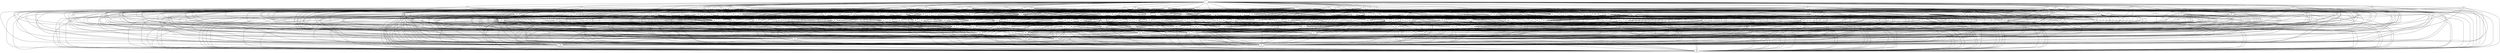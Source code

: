 graph {
  1 -- 2;
  1 -- 4;
  1 -- 7;
  1 -- 9;
  1 -- 13;
  1 -- 15;
  1 -- 18;
  1 -- 20;
  1 -- 25;
  1 -- 27;
  1 -- 30;
  1 -- 32;
  1 -- 36;
  1 -- 38;
  1 -- 41;
  1 -- 43;
  1 -- 49;
  1 -- 51;
  1 -- 54;
  1 -- 56;
  1 -- 60;
  1 -- 62;
  1 -- 65;
  1 -- 67;
  1 -- 72;
  1 -- 74;
  1 -- 77;
  1 -- 79;
  1 -- 83;
  1 -- 85;
  1 -- 88;
  1 -- 90;
  1 -- 97;
  1 -- 99;
  1 -- 102;
  1 -- 104;
  1 -- 108;
  1 -- 110;
  1 -- 113;
  1 -- 115;
  1 -- 120;
  1 -- 122;
  1 -- 125;
  1 -- 127;
  1 -- 131;
  1 -- 133;
  1 -- 136;
  1 -- 138;
  1 -- 144;
  1 -- 146;
  1 -- 149;
  1 -- 151;
  1 -- 155;
  1 -- 157;
  1 -- 160;
  1 -- 162;
  1 -- 167;
  1 -- 169;
  1 -- 172;
  1 -- 174;
  1 -- 178;
  1 -- 180;
  1 -- 183;
  1 -- 185;
  2 -- 3;
  2 -- 6;
  2 -- 8;
  2 -- 12;
  2 -- 14;
  2 -- 17;
  2 -- 19;
  2 -- 24;
  2 -- 26;
  2 -- 29;
  2 -- 31;
  2 -- 35;
  2 -- 37;
  2 -- 40;
  2 -- 42;
  2 -- 48;
  2 -- 50;
  2 -- 53;
  2 -- 55;
  2 -- 59;
  2 -- 61;
  2 -- 64;
  2 -- 66;
  2 -- 71;
  2 -- 73;
  2 -- 76;
  2 -- 78;
  2 -- 82;
  2 -- 84;
  2 -- 87;
  2 -- 89;
  2 -- 96;
  2 -- 98;
  2 -- 101;
  2 -- 103;
  2 -- 107;
  2 -- 109;
  2 -- 112;
  2 -- 114;
  2 -- 119;
  2 -- 121;
  2 -- 124;
  2 -- 126;
  2 -- 130;
  2 -- 132;
  2 -- 135;
  2 -- 137;
  2 -- 143;
  2 -- 145;
  2 -- 148;
  2 -- 150;
  2 -- 154;
  2 -- 156;
  2 -- 159;
  2 -- 161;
  2 -- 166;
  2 -- 168;
  2 -- 171;
  2 -- 173;
  2 -- 177;
  2 -- 179;
  2 -- 182;
  2 -- 184;
  4 -- 5;
  4 -- 6;
  4 -- 10;
  4 -- 12;
  4 -- 16;
  4 -- 17;
  4 -- 21;
  4 -- 24;
  4 -- 28;
  4 -- 29;
  4 -- 33;
  4 -- 35;
  4 -- 39;
  4 -- 40;
  4 -- 44;
  4 -- 48;
  4 -- 52;
  4 -- 53;
  4 -- 57;
  4 -- 59;
  4 -- 63;
  4 -- 64;
  4 -- 68;
  4 -- 71;
  4 -- 75;
  4 -- 76;
  4 -- 80;
  4 -- 82;
  4 -- 86;
  4 -- 87;
  4 -- 91;
  4 -- 96;
  4 -- 100;
  4 -- 101;
  4 -- 105;
  4 -- 107;
  4 -- 111;
  4 -- 112;
  4 -- 116;
  4 -- 119;
  4 -- 123;
  4 -- 124;
  4 -- 128;
  4 -- 130;
  4 -- 134;
  4 -- 135;
  4 -- 139;
  4 -- 143;
  4 -- 147;
  4 -- 148;
  4 -- 152;
  4 -- 154;
  4 -- 158;
  4 -- 159;
  4 -- 163;
  4 -- 166;
  4 -- 170;
  4 -- 171;
  4 -- 175;
  4 -- 177;
  4 -- 181;
  4 -- 182;
  4 -- 186;
  7 -- 3;
  7 -- 11;
  7 -- 12;
  7 -- 14;
  7 -- 22;
  7 -- 24;
  7 -- 26;
  7 -- 34;
  7 -- 35;
  7 -- 37;
  7 -- 45;
  7 -- 48;
  7 -- 50;
  7 -- 58;
  7 -- 59;
  7 -- 61;
  7 -- 69;
  7 -- 71;
  7 -- 73;
  7 -- 81;
  7 -- 82;
  7 -- 84;
  7 -- 92;
  7 -- 96;
  7 -- 98;
  7 -- 106;
  7 -- 107;
  7 -- 109;
  7 -- 117;
  7 -- 119;
  7 -- 121;
  7 -- 129;
  7 -- 130;
  7 -- 132;
  7 -- 140;
  7 -- 143;
  7 -- 145;
  7 -- 153;
  7 -- 154;
  7 -- 156;
  7 -- 164;
  7 -- 166;
  7 -- 168;
  7 -- 176;
  7 -- 177;
  7 -- 179;
  7 -- 187;
  9 -- 5;
  9 -- 11;
  9 -- 12;
  9 -- 16;
  9 -- 22;
  9 -- 24;
  9 -- 28;
  9 -- 34;
  9 -- 35;
  9 -- 39;
  9 -- 45;
  9 -- 48;
  9 -- 52;
  9 -- 58;
  9 -- 59;
  9 -- 63;
  9 -- 69;
  9 -- 71;
  9 -- 75;
  9 -- 81;
  9 -- 82;
  9 -- 86;
  9 -- 92;
  9 -- 96;
  9 -- 100;
  9 -- 106;
  9 -- 107;
  9 -- 111;
  9 -- 117;
  9 -- 119;
  9 -- 123;
  9 -- 129;
  9 -- 130;
  9 -- 134;
  9 -- 140;
  9 -- 143;
  9 -- 147;
  9 -- 153;
  9 -- 154;
  9 -- 158;
  9 -- 164;
  9 -- 166;
  9 -- 170;
  9 -- 176;
  9 -- 177;
  9 -- 181;
  9 -- 187;
  13 -- 3;
  13 -- 6;
  13 -- 8;
  13 -- 23;
  13 -- 24;
  13 -- 26;
  13 -- 29;
  13 -- 31;
  13 -- 46;
  13 -- 48;
  13 -- 50;
  13 -- 53;
  13 -- 55;
  13 -- 70;
  13 -- 71;
  13 -- 73;
  13 -- 76;
  13 -- 78;
  13 -- 93;
  13 -- 96;
  13 -- 98;
  13 -- 101;
  13 -- 103;
  13 -- 118;
  13 -- 119;
  13 -- 121;
  13 -- 124;
  13 -- 126;
  13 -- 141;
  13 -- 143;
  13 -- 145;
  13 -- 148;
  13 -- 150;
  13 -- 165;
  13 -- 166;
  13 -- 168;
  13 -- 171;
  13 -- 173;
  13 -- 188;
  15 -- 5;
  15 -- 6;
  15 -- 10;
  15 -- 23;
  15 -- 24;
  15 -- 28;
  15 -- 29;
  15 -- 33;
  15 -- 46;
  15 -- 48;
  15 -- 52;
  15 -- 53;
  15 -- 57;
  15 -- 70;
  15 -- 71;
  15 -- 75;
  15 -- 76;
  15 -- 80;
  15 -- 93;
  15 -- 96;
  15 -- 100;
  15 -- 101;
  15 -- 105;
  15 -- 118;
  15 -- 119;
  15 -- 123;
  15 -- 124;
  15 -- 128;
  15 -- 141;
  15 -- 143;
  15 -- 147;
  15 -- 148;
  15 -- 152;
  15 -- 165;
  15 -- 166;
  15 -- 170;
  15 -- 171;
  15 -- 175;
  15 -- 188;
  18 -- 3;
  18 -- 11;
  18 -- 23;
  18 -- 24;
  18 -- 26;
  18 -- 34;
  18 -- 46;
  18 -- 48;
  18 -- 50;
  18 -- 58;
  18 -- 70;
  18 -- 71;
  18 -- 73;
  18 -- 81;
  18 -- 93;
  18 -- 96;
  18 -- 98;
  18 -- 106;
  18 -- 118;
  18 -- 119;
  18 -- 121;
  18 -- 129;
  18 -- 141;
  18 -- 143;
  18 -- 145;
  18 -- 153;
  18 -- 165;
  18 -- 166;
  18 -- 168;
  18 -- 176;
  18 -- 188;
  20 -- 5;
  20 -- 11;
  20 -- 23;
  20 -- 24;
  20 -- 28;
  20 -- 34;
  20 -- 46;
  20 -- 48;
  20 -- 52;
  20 -- 58;
  20 -- 70;
  20 -- 71;
  20 -- 75;
  20 -- 81;
  20 -- 93;
  20 -- 96;
  20 -- 100;
  20 -- 106;
  20 -- 118;
  20 -- 119;
  20 -- 123;
  20 -- 129;
  20 -- 141;
  20 -- 143;
  20 -- 147;
  20 -- 153;
  20 -- 165;
  20 -- 166;
  20 -- 170;
  20 -- 176;
  20 -- 188;
  25 -- 3;
  25 -- 6;
  25 -- 8;
  25 -- 12;
  25 -- 14;
  25 -- 17;
  25 -- 19;
  25 -- 47;
  25 -- 48;
  25 -- 50;
  25 -- 53;
  25 -- 55;
  25 -- 59;
  25 -- 61;
  25 -- 64;
  25 -- 66;
  25 -- 94;
  25 -- 96;
  25 -- 98;
  25 -- 101;
  25 -- 103;
  25 -- 107;
  25 -- 109;
  25 -- 112;
  25 -- 114;
  25 -- 142;
  25 -- 143;
  25 -- 145;
  25 -- 148;
  25 -- 150;
  25 -- 154;
  25 -- 156;
  25 -- 159;
  25 -- 161;
  25 -- 189;
  27 -- 5;
  27 -- 6;
  27 -- 10;
  27 -- 12;
  27 -- 16;
  27 -- 17;
  27 -- 21;
  27 -- 47;
  27 -- 48;
  27 -- 52;
  27 -- 53;
  27 -- 57;
  27 -- 59;
  27 -- 63;
  27 -- 64;
  27 -- 68;
  27 -- 94;
  27 -- 96;
  27 -- 100;
  27 -- 101;
  27 -- 105;
  27 -- 107;
  27 -- 111;
  27 -- 112;
  27 -- 116;
  27 -- 142;
  27 -- 143;
  27 -- 147;
  27 -- 148;
  27 -- 152;
  27 -- 154;
  27 -- 158;
  27 -- 159;
  27 -- 163;
  27 -- 189;
  30 -- 3;
  30 -- 11;
  30 -- 12;
  30 -- 14;
  30 -- 22;
  30 -- 47;
  30 -- 48;
  30 -- 50;
  30 -- 58;
  30 -- 59;
  30 -- 61;
  30 -- 69;
  30 -- 94;
  30 -- 96;
  30 -- 98;
  30 -- 106;
  30 -- 107;
  30 -- 109;
  30 -- 117;
  30 -- 142;
  30 -- 143;
  30 -- 145;
  30 -- 153;
  30 -- 154;
  30 -- 156;
  30 -- 164;
  30 -- 189;
  32 -- 5;
  32 -- 11;
  32 -- 12;
  32 -- 16;
  32 -- 22;
  32 -- 47;
  32 -- 48;
  32 -- 52;
  32 -- 58;
  32 -- 59;
  32 -- 63;
  32 -- 69;
  32 -- 94;
  32 -- 96;
  32 -- 100;
  32 -- 106;
  32 -- 107;
  32 -- 111;
  32 -- 117;
  32 -- 142;
  32 -- 143;
  32 -- 147;
  32 -- 153;
  32 -- 154;
  32 -- 158;
  32 -- 164;
  32 -- 189;
  36 -- 3;
  36 -- 6;
  36 -- 8;
  36 -- 23;
  36 -- 47;
  36 -- 48;
  36 -- 50;
  36 -- 53;
  36 -- 55;
  36 -- 70;
  36 -- 94;
  36 -- 96;
  36 -- 98;
  36 -- 101;
  36 -- 103;
  36 -- 118;
  36 -- 142;
  36 -- 143;
  36 -- 145;
  36 -- 148;
  36 -- 150;
  36 -- 165;
  36 -- 189;
  38 -- 5;
  38 -- 6;
  38 -- 10;
  38 -- 23;
  38 -- 47;
  38 -- 48;
  38 -- 52;
  38 -- 53;
  38 -- 57;
  38 -- 70;
  38 -- 94;
  38 -- 96;
  38 -- 100;
  38 -- 101;
  38 -- 105;
  38 -- 118;
  38 -- 142;
  38 -- 143;
  38 -- 147;
  38 -- 148;
  38 -- 152;
  38 -- 165;
  38 -- 189;
  41 -- 3;
  41 -- 11;
  41 -- 23;
  41 -- 47;
  41 -- 48;
  41 -- 50;
  41 -- 58;
  41 -- 70;
  41 -- 94;
  41 -- 96;
  41 -- 98;
  41 -- 106;
  41 -- 118;
  41 -- 142;
  41 -- 143;
  41 -- 145;
  41 -- 153;
  41 -- 165;
  41 -- 189;
  43 -- 5;
  43 -- 11;
  43 -- 23;
  43 -- 47;
  43 -- 48;
  43 -- 52;
  43 -- 58;
  43 -- 70;
  43 -- 94;
  43 -- 96;
  43 -- 100;
  43 -- 106;
  43 -- 118;
  43 -- 142;
  43 -- 143;
  43 -- 147;
  43 -- 153;
  43 -- 165;
  43 -- 189;
  49 -- 3;
  49 -- 6;
  49 -- 8;
  49 -- 12;
  49 -- 14;
  49 -- 17;
  49 -- 19;
  49 -- 24;
  49 -- 26;
  49 -- 29;
  49 -- 31;
  49 -- 35;
  49 -- 37;
  49 -- 40;
  49 -- 42;
  49 -- 95;
  49 -- 96;
  49 -- 98;
  49 -- 101;
  49 -- 103;
  49 -- 107;
  49 -- 109;
  49 -- 112;
  49 -- 114;
  49 -- 119;
  49 -- 121;
  49 -- 124;
  49 -- 126;
  49 -- 130;
  49 -- 132;
  49 -- 135;
  49 -- 137;
  49 -- 190;
  51 -- 5;
  51 -- 6;
  51 -- 10;
  51 -- 12;
  51 -- 16;
  51 -- 17;
  51 -- 21;
  51 -- 24;
  51 -- 28;
  51 -- 29;
  51 -- 33;
  51 -- 35;
  51 -- 39;
  51 -- 40;
  51 -- 44;
  51 -- 95;
  51 -- 96;
  51 -- 100;
  51 -- 101;
  51 -- 105;
  51 -- 107;
  51 -- 111;
  51 -- 112;
  51 -- 116;
  51 -- 119;
  51 -- 123;
  51 -- 124;
  51 -- 128;
  51 -- 130;
  51 -- 134;
  51 -- 135;
  51 -- 139;
  51 -- 190;
  54 -- 3;
  54 -- 11;
  54 -- 12;
  54 -- 14;
  54 -- 22;
  54 -- 24;
  54 -- 26;
  54 -- 34;
  54 -- 35;
  54 -- 37;
  54 -- 45;
  54 -- 95;
  54 -- 96;
  54 -- 98;
  54 -- 106;
  54 -- 107;
  54 -- 109;
  54 -- 117;
  54 -- 119;
  54 -- 121;
  54 -- 129;
  54 -- 130;
  54 -- 132;
  54 -- 140;
  54 -- 190;
  56 -- 5;
  56 -- 11;
  56 -- 12;
  56 -- 16;
  56 -- 22;
  56 -- 24;
  56 -- 28;
  56 -- 34;
  56 -- 35;
  56 -- 39;
  56 -- 45;
  56 -- 95;
  56 -- 96;
  56 -- 100;
  56 -- 106;
  56 -- 107;
  56 -- 111;
  56 -- 117;
  56 -- 119;
  56 -- 123;
  56 -- 129;
  56 -- 130;
  56 -- 134;
  56 -- 140;
  56 -- 190;
  60 -- 3;
  60 -- 6;
  60 -- 8;
  60 -- 23;
  60 -- 24;
  60 -- 26;
  60 -- 29;
  60 -- 31;
  60 -- 46;
  60 -- 95;
  60 -- 96;
  60 -- 98;
  60 -- 101;
  60 -- 103;
  60 -- 118;
  60 -- 119;
  60 -- 121;
  60 -- 124;
  60 -- 126;
  60 -- 141;
  60 -- 190;
  62 -- 5;
  62 -- 6;
  62 -- 10;
  62 -- 23;
  62 -- 24;
  62 -- 28;
  62 -- 29;
  62 -- 33;
  62 -- 46;
  62 -- 95;
  62 -- 96;
  62 -- 100;
  62 -- 101;
  62 -- 105;
  62 -- 118;
  62 -- 119;
  62 -- 123;
  62 -- 124;
  62 -- 128;
  62 -- 141;
  62 -- 190;
  65 -- 3;
  65 -- 11;
  65 -- 23;
  65 -- 24;
  65 -- 26;
  65 -- 34;
  65 -- 46;
  65 -- 95;
  65 -- 96;
  65 -- 98;
  65 -- 106;
  65 -- 118;
  65 -- 119;
  65 -- 121;
  65 -- 129;
  65 -- 141;
  65 -- 190;
  67 -- 5;
  67 -- 11;
  67 -- 23;
  67 -- 24;
  67 -- 28;
  67 -- 34;
  67 -- 46;
  67 -- 95;
  67 -- 96;
  67 -- 100;
  67 -- 106;
  67 -- 118;
  67 -- 119;
  67 -- 123;
  67 -- 129;
  67 -- 141;
  67 -- 190;
  72 -- 3;
  72 -- 6;
  72 -- 8;
  72 -- 12;
  72 -- 14;
  72 -- 17;
  72 -- 19;
  72 -- 47;
  72 -- 95;
  72 -- 96;
  72 -- 98;
  72 -- 101;
  72 -- 103;
  72 -- 107;
  72 -- 109;
  72 -- 112;
  72 -- 114;
  72 -- 142;
  72 -- 190;
  74 -- 5;
  74 -- 6;
  74 -- 10;
  74 -- 12;
  74 -- 16;
  74 -- 17;
  74 -- 21;
  74 -- 47;
  74 -- 95;
  74 -- 96;
  74 -- 100;
  74 -- 101;
  74 -- 105;
  74 -- 107;
  74 -- 111;
  74 -- 112;
  74 -- 116;
  74 -- 142;
  74 -- 190;
  77 -- 3;
  77 -- 11;
  77 -- 12;
  77 -- 14;
  77 -- 22;
  77 -- 47;
  77 -- 95;
  77 -- 96;
  77 -- 98;
  77 -- 106;
  77 -- 107;
  77 -- 109;
  77 -- 117;
  77 -- 142;
  77 -- 190;
  79 -- 5;
  79 -- 11;
  79 -- 12;
  79 -- 16;
  79 -- 22;
  79 -- 47;
  79 -- 95;
  79 -- 96;
  79 -- 100;
  79 -- 106;
  79 -- 107;
  79 -- 111;
  79 -- 117;
  79 -- 142;
  79 -- 190;
  83 -- 3;
  83 -- 6;
  83 -- 8;
  83 -- 23;
  83 -- 47;
  83 -- 95;
  83 -- 96;
  83 -- 98;
  83 -- 101;
  83 -- 103;
  83 -- 118;
  83 -- 142;
  83 -- 190;
  85 -- 5;
  85 -- 6;
  85 -- 10;
  85 -- 23;
  85 -- 47;
  85 -- 95;
  85 -- 96;
  85 -- 100;
  85 -- 101;
  85 -- 105;
  85 -- 118;
  85 -- 142;
  85 -- 190;
  88 -- 3;
  88 -- 11;
  88 -- 23;
  88 -- 47;
  88 -- 95;
  88 -- 96;
  88 -- 98;
  88 -- 106;
  88 -- 118;
  88 -- 142;
  88 -- 190;
  90 -- 5;
  90 -- 11;
  90 -- 23;
  90 -- 47;
  90 -- 95;
  90 -- 96;
  90 -- 100;
  90 -- 106;
  90 -- 118;
  90 -- 142;
  90 -- 190;
  97 -- 3;
  97 -- 6;
  97 -- 8;
  97 -- 12;
  97 -- 14;
  97 -- 17;
  97 -- 19;
  97 -- 24;
  97 -- 26;
  97 -- 29;
  97 -- 31;
  97 -- 35;
  97 -- 37;
  97 -- 40;
  97 -- 42;
  97 -- 48;
  97 -- 50;
  97 -- 53;
  97 -- 55;
  97 -- 59;
  97 -- 61;
  97 -- 64;
  97 -- 66;
  97 -- 71;
  97 -- 73;
  97 -- 76;
  97 -- 78;
  97 -- 82;
  97 -- 84;
  97 -- 87;
  97 -- 89;
  97 -- 191;
  99 -- 5;
  99 -- 6;
  99 -- 10;
  99 -- 12;
  99 -- 16;
  99 -- 17;
  99 -- 21;
  99 -- 24;
  99 -- 28;
  99 -- 29;
  99 -- 33;
  99 -- 35;
  99 -- 39;
  99 -- 40;
  99 -- 44;
  99 -- 48;
  99 -- 52;
  99 -- 53;
  99 -- 57;
  99 -- 59;
  99 -- 63;
  99 -- 64;
  99 -- 68;
  99 -- 71;
  99 -- 75;
  99 -- 76;
  99 -- 80;
  99 -- 82;
  99 -- 86;
  99 -- 87;
  99 -- 91;
  99 -- 191;
  102 -- 3;
  102 -- 11;
  102 -- 12;
  102 -- 14;
  102 -- 22;
  102 -- 24;
  102 -- 26;
  102 -- 34;
  102 -- 35;
  102 -- 37;
  102 -- 45;
  102 -- 48;
  102 -- 50;
  102 -- 58;
  102 -- 59;
  102 -- 61;
  102 -- 69;
  102 -- 71;
  102 -- 73;
  102 -- 81;
  102 -- 82;
  102 -- 84;
  102 -- 92;
  102 -- 191;
  104 -- 5;
  104 -- 11;
  104 -- 12;
  104 -- 16;
  104 -- 22;
  104 -- 24;
  104 -- 28;
  104 -- 34;
  104 -- 35;
  104 -- 39;
  104 -- 45;
  104 -- 48;
  104 -- 52;
  104 -- 58;
  104 -- 59;
  104 -- 63;
  104 -- 69;
  104 -- 71;
  104 -- 75;
  104 -- 81;
  104 -- 82;
  104 -- 86;
  104 -- 92;
  104 -- 191;
  108 -- 3;
  108 -- 6;
  108 -- 8;
  108 -- 23;
  108 -- 24;
  108 -- 26;
  108 -- 29;
  108 -- 31;
  108 -- 46;
  108 -- 48;
  108 -- 50;
  108 -- 53;
  108 -- 55;
  108 -- 70;
  108 -- 71;
  108 -- 73;
  108 -- 76;
  108 -- 78;
  108 -- 93;
  108 -- 191;
  110 -- 5;
  110 -- 6;
  110 -- 10;
  110 -- 23;
  110 -- 24;
  110 -- 28;
  110 -- 29;
  110 -- 33;
  110 -- 46;
  110 -- 48;
  110 -- 52;
  110 -- 53;
  110 -- 57;
  110 -- 70;
  110 -- 71;
  110 -- 75;
  110 -- 76;
  110 -- 80;
  110 -- 93;
  110 -- 191;
  113 -- 3;
  113 -- 11;
  113 -- 23;
  113 -- 24;
  113 -- 26;
  113 -- 34;
  113 -- 46;
  113 -- 48;
  113 -- 50;
  113 -- 58;
  113 -- 70;
  113 -- 71;
  113 -- 73;
  113 -- 81;
  113 -- 93;
  113 -- 191;
  115 -- 5;
  115 -- 11;
  115 -- 23;
  115 -- 24;
  115 -- 28;
  115 -- 34;
  115 -- 46;
  115 -- 48;
  115 -- 52;
  115 -- 58;
  115 -- 70;
  115 -- 71;
  115 -- 75;
  115 -- 81;
  115 -- 93;
  115 -- 191;
  120 -- 3;
  120 -- 6;
  120 -- 8;
  120 -- 12;
  120 -- 14;
  120 -- 17;
  120 -- 19;
  120 -- 47;
  120 -- 48;
  120 -- 50;
  120 -- 53;
  120 -- 55;
  120 -- 59;
  120 -- 61;
  120 -- 64;
  120 -- 66;
  120 -- 94;
  120 -- 191;
  122 -- 5;
  122 -- 6;
  122 -- 10;
  122 -- 12;
  122 -- 16;
  122 -- 17;
  122 -- 21;
  122 -- 47;
  122 -- 48;
  122 -- 52;
  122 -- 53;
  122 -- 57;
  122 -- 59;
  122 -- 63;
  122 -- 64;
  122 -- 68;
  122 -- 94;
  122 -- 191;
  125 -- 3;
  125 -- 11;
  125 -- 12;
  125 -- 14;
  125 -- 22;
  125 -- 47;
  125 -- 48;
  125 -- 50;
  125 -- 58;
  125 -- 59;
  125 -- 61;
  125 -- 69;
  125 -- 94;
  125 -- 191;
  127 -- 5;
  127 -- 11;
  127 -- 12;
  127 -- 16;
  127 -- 22;
  127 -- 47;
  127 -- 48;
  127 -- 52;
  127 -- 58;
  127 -- 59;
  127 -- 63;
  127 -- 69;
  127 -- 94;
  127 -- 191;
  131 -- 3;
  131 -- 6;
  131 -- 8;
  131 -- 23;
  131 -- 47;
  131 -- 48;
  131 -- 50;
  131 -- 53;
  131 -- 55;
  131 -- 70;
  131 -- 94;
  131 -- 191;
  133 -- 5;
  133 -- 6;
  133 -- 10;
  133 -- 23;
  133 -- 47;
  133 -- 48;
  133 -- 52;
  133 -- 53;
  133 -- 57;
  133 -- 70;
  133 -- 94;
  133 -- 191;
  136 -- 3;
  136 -- 11;
  136 -- 23;
  136 -- 47;
  136 -- 48;
  136 -- 50;
  136 -- 58;
  136 -- 70;
  136 -- 94;
  136 -- 191;
  138 -- 5;
  138 -- 11;
  138 -- 23;
  138 -- 47;
  138 -- 48;
  138 -- 52;
  138 -- 58;
  138 -- 70;
  138 -- 94;
  138 -- 191;
  144 -- 3;
  144 -- 6;
  144 -- 8;
  144 -- 12;
  144 -- 14;
  144 -- 17;
  144 -- 19;
  144 -- 24;
  144 -- 26;
  144 -- 29;
  144 -- 31;
  144 -- 35;
  144 -- 37;
  144 -- 40;
  144 -- 42;
  144 -- 95;
  144 -- 191;
  146 -- 5;
  146 -- 6;
  146 -- 10;
  146 -- 12;
  146 -- 16;
  146 -- 17;
  146 -- 21;
  146 -- 24;
  146 -- 28;
  146 -- 29;
  146 -- 33;
  146 -- 35;
  146 -- 39;
  146 -- 40;
  146 -- 44;
  146 -- 95;
  146 -- 191;
  149 -- 3;
  149 -- 11;
  149 -- 12;
  149 -- 14;
  149 -- 22;
  149 -- 24;
  149 -- 26;
  149 -- 34;
  149 -- 35;
  149 -- 37;
  149 -- 45;
  149 -- 95;
  149 -- 191;
  151 -- 5;
  151 -- 11;
  151 -- 12;
  151 -- 16;
  151 -- 22;
  151 -- 24;
  151 -- 28;
  151 -- 34;
  151 -- 35;
  151 -- 39;
  151 -- 45;
  151 -- 95;
  151 -- 191;
  155 -- 3;
  155 -- 6;
  155 -- 8;
  155 -- 23;
  155 -- 24;
  155 -- 26;
  155 -- 29;
  155 -- 31;
  155 -- 46;
  155 -- 95;
  155 -- 191;
  157 -- 5;
  157 -- 6;
  157 -- 10;
  157 -- 23;
  157 -- 24;
  157 -- 28;
  157 -- 29;
  157 -- 33;
  157 -- 46;
  157 -- 95;
  157 -- 191;
  160 -- 3;
  160 -- 11;
  160 -- 23;
  160 -- 24;
  160 -- 26;
  160 -- 34;
  160 -- 46;
  160 -- 95;
  160 -- 191;
  162 -- 5;
  162 -- 11;
  162 -- 23;
  162 -- 24;
  162 -- 28;
  162 -- 34;
  162 -- 46;
  162 -- 95;
  162 -- 191;
  167 -- 3;
  167 -- 6;
  167 -- 8;
  167 -- 12;
  167 -- 14;
  167 -- 17;
  167 -- 19;
  167 -- 47;
  167 -- 95;
  167 -- 191;
  169 -- 5;
  169 -- 6;
  169 -- 10;
  169 -- 12;
  169 -- 16;
  169 -- 17;
  169 -- 21;
  169 -- 47;
  169 -- 95;
  169 -- 191;
  172 -- 3;
  172 -- 11;
  172 -- 12;
  172 -- 14;
  172 -- 22;
  172 -- 47;
  172 -- 95;
  172 -- 191;
  174 -- 5;
  174 -- 11;
  174 -- 12;
  174 -- 16;
  174 -- 22;
  174 -- 47;
  174 -- 95;
  174 -- 191;
  178 -- 3;
  178 -- 6;
  178 -- 8;
  178 -- 23;
  178 -- 47;
  178 -- 95;
  178 -- 191;
  180 -- 5;
  180 -- 6;
  180 -- 10;
  180 -- 23;
  180 -- 47;
  180 -- 95;
  180 -- 191;
  183 -- 3;
  183 -- 11;
  183 -- 23;
  183 -- 47;
  183 -- 95;
  183 -- 191;
  185 -- 5;
  185 -- 11;
  185 -- 23;
  185 -- 47;
  185 -- 95;
  185 -- 191;
  3 -- 5;
  3 -- 10;
  3 -- 16;
  3 -- 21;
  3 -- 28;
  3 -- 33;
  3 -- 39;
  3 -- 44;
  3 -- 52;
  3 -- 57;
  3 -- 63;
  3 -- 68;
  3 -- 75;
  3 -- 80;
  3 -- 86;
  3 -- 91;
  3 -- 100;
  3 -- 105;
  3 -- 111;
  3 -- 116;
  3 -- 123;
  3 -- 128;
  3 -- 134;
  3 -- 139;
  3 -- 147;
  3 -- 152;
  3 -- 158;
  3 -- 163;
  3 -- 170;
  3 -- 175;
  3 -- 181;
  3 -- 186;
  6 -- 11;
  6 -- 22;
  6 -- 34;
  6 -- 45;
  6 -- 58;
  6 -- 69;
  6 -- 81;
  6 -- 92;
  6 -- 106;
  6 -- 117;
  6 -- 129;
  6 -- 140;
  6 -- 153;
  6 -- 164;
  6 -- 176;
  6 -- 187;
  8 -- 5;
  8 -- 11;
  8 -- 16;
  8 -- 22;
  8 -- 28;
  8 -- 34;
  8 -- 39;
  8 -- 45;
  8 -- 52;
  8 -- 58;
  8 -- 63;
  8 -- 69;
  8 -- 75;
  8 -- 81;
  8 -- 86;
  8 -- 92;
  8 -- 100;
  8 -- 106;
  8 -- 111;
  8 -- 117;
  8 -- 123;
  8 -- 129;
  8 -- 134;
  8 -- 140;
  8 -- 147;
  8 -- 153;
  8 -- 158;
  8 -- 164;
  8 -- 170;
  8 -- 176;
  8 -- 181;
  8 -- 187;
  12 -- 23;
  12 -- 46;
  12 -- 70;
  12 -- 93;
  12 -- 118;
  12 -- 141;
  12 -- 165;
  12 -- 188;
  14 -- 5;
  14 -- 10;
  14 -- 23;
  14 -- 28;
  14 -- 33;
  14 -- 46;
  14 -- 52;
  14 -- 57;
  14 -- 70;
  14 -- 75;
  14 -- 80;
  14 -- 93;
  14 -- 100;
  14 -- 105;
  14 -- 118;
  14 -- 123;
  14 -- 128;
  14 -- 141;
  14 -- 147;
  14 -- 152;
  14 -- 165;
  14 -- 170;
  14 -- 175;
  14 -- 188;
  17 -- 11;
  17 -- 23;
  17 -- 34;
  17 -- 46;
  17 -- 58;
  17 -- 70;
  17 -- 81;
  17 -- 93;
  17 -- 106;
  17 -- 118;
  17 -- 129;
  17 -- 141;
  17 -- 153;
  17 -- 165;
  17 -- 176;
  17 -- 188;
  19 -- 5;
  19 -- 11;
  19 -- 23;
  19 -- 28;
  19 -- 34;
  19 -- 46;
  19 -- 52;
  19 -- 58;
  19 -- 70;
  19 -- 75;
  19 -- 81;
  19 -- 93;
  19 -- 100;
  19 -- 106;
  19 -- 118;
  19 -- 123;
  19 -- 129;
  19 -- 141;
  19 -- 147;
  19 -- 153;
  19 -- 165;
  19 -- 170;
  19 -- 176;
  19 -- 188;
  24 -- 47;
  24 -- 94;
  24 -- 142;
  24 -- 189;
  26 -- 5;
  26 -- 10;
  26 -- 16;
  26 -- 21;
  26 -- 47;
  26 -- 52;
  26 -- 57;
  26 -- 63;
  26 -- 68;
  26 -- 94;
  26 -- 100;
  26 -- 105;
  26 -- 111;
  26 -- 116;
  26 -- 142;
  26 -- 147;
  26 -- 152;
  26 -- 158;
  26 -- 163;
  26 -- 189;
  29 -- 11;
  29 -- 22;
  29 -- 47;
  29 -- 58;
  29 -- 69;
  29 -- 94;
  29 -- 106;
  29 -- 117;
  29 -- 142;
  29 -- 153;
  29 -- 164;
  29 -- 189;
  31 -- 5;
  31 -- 11;
  31 -- 16;
  31 -- 22;
  31 -- 47;
  31 -- 52;
  31 -- 58;
  31 -- 63;
  31 -- 69;
  31 -- 94;
  31 -- 100;
  31 -- 106;
  31 -- 111;
  31 -- 117;
  31 -- 142;
  31 -- 147;
  31 -- 153;
  31 -- 158;
  31 -- 164;
  31 -- 189;
  35 -- 23;
  35 -- 47;
  35 -- 70;
  35 -- 94;
  35 -- 118;
  35 -- 142;
  35 -- 165;
  35 -- 189;
  37 -- 5;
  37 -- 10;
  37 -- 23;
  37 -- 47;
  37 -- 52;
  37 -- 57;
  37 -- 70;
  37 -- 94;
  37 -- 100;
  37 -- 105;
  37 -- 118;
  37 -- 142;
  37 -- 147;
  37 -- 152;
  37 -- 165;
  37 -- 189;
  40 -- 11;
  40 -- 23;
  40 -- 47;
  40 -- 58;
  40 -- 70;
  40 -- 94;
  40 -- 106;
  40 -- 118;
  40 -- 142;
  40 -- 153;
  40 -- 165;
  40 -- 189;
  42 -- 5;
  42 -- 11;
  42 -- 23;
  42 -- 47;
  42 -- 52;
  42 -- 58;
  42 -- 70;
  42 -- 94;
  42 -- 100;
  42 -- 106;
  42 -- 118;
  42 -- 142;
  42 -- 147;
  42 -- 153;
  42 -- 165;
  42 -- 189;
  48 -- 95;
  48 -- 190;
  50 -- 5;
  50 -- 10;
  50 -- 16;
  50 -- 21;
  50 -- 28;
  50 -- 33;
  50 -- 39;
  50 -- 44;
  50 -- 95;
  50 -- 100;
  50 -- 105;
  50 -- 111;
  50 -- 116;
  50 -- 123;
  50 -- 128;
  50 -- 134;
  50 -- 139;
  50 -- 190;
  53 -- 11;
  53 -- 22;
  53 -- 34;
  53 -- 45;
  53 -- 95;
  53 -- 106;
  53 -- 117;
  53 -- 129;
  53 -- 140;
  53 -- 190;
  55 -- 5;
  55 -- 11;
  55 -- 16;
  55 -- 22;
  55 -- 28;
  55 -- 34;
  55 -- 39;
  55 -- 45;
  55 -- 95;
  55 -- 100;
  55 -- 106;
  55 -- 111;
  55 -- 117;
  55 -- 123;
  55 -- 129;
  55 -- 134;
  55 -- 140;
  55 -- 190;
  59 -- 23;
  59 -- 46;
  59 -- 95;
  59 -- 118;
  59 -- 141;
  59 -- 190;
  61 -- 5;
  61 -- 10;
  61 -- 23;
  61 -- 28;
  61 -- 33;
  61 -- 46;
  61 -- 95;
  61 -- 100;
  61 -- 105;
  61 -- 118;
  61 -- 123;
  61 -- 128;
  61 -- 141;
  61 -- 190;
  64 -- 11;
  64 -- 23;
  64 -- 34;
  64 -- 46;
  64 -- 95;
  64 -- 106;
  64 -- 118;
  64 -- 129;
  64 -- 141;
  64 -- 190;
  66 -- 5;
  66 -- 11;
  66 -- 23;
  66 -- 28;
  66 -- 34;
  66 -- 46;
  66 -- 95;
  66 -- 100;
  66 -- 106;
  66 -- 118;
  66 -- 123;
  66 -- 129;
  66 -- 141;
  66 -- 190;
  71 -- 47;
  71 -- 95;
  71 -- 142;
  71 -- 190;
  73 -- 5;
  73 -- 10;
  73 -- 16;
  73 -- 21;
  73 -- 47;
  73 -- 95;
  73 -- 100;
  73 -- 105;
  73 -- 111;
  73 -- 116;
  73 -- 142;
  73 -- 190;
  76 -- 11;
  76 -- 22;
  76 -- 47;
  76 -- 95;
  76 -- 106;
  76 -- 117;
  76 -- 142;
  76 -- 190;
  78 -- 5;
  78 -- 11;
  78 -- 16;
  78 -- 22;
  78 -- 47;
  78 -- 95;
  78 -- 100;
  78 -- 106;
  78 -- 111;
  78 -- 117;
  78 -- 142;
  78 -- 190;
  82 -- 23;
  82 -- 47;
  82 -- 95;
  82 -- 118;
  82 -- 142;
  82 -- 190;
  84 -- 5;
  84 -- 10;
  84 -- 23;
  84 -- 47;
  84 -- 95;
  84 -- 100;
  84 -- 105;
  84 -- 118;
  84 -- 142;
  84 -- 190;
  87 -- 11;
  87 -- 23;
  87 -- 47;
  87 -- 95;
  87 -- 106;
  87 -- 118;
  87 -- 142;
  87 -- 190;
  89 -- 5;
  89 -- 11;
  89 -- 23;
  89 -- 47;
  89 -- 95;
  89 -- 100;
  89 -- 106;
  89 -- 118;
  89 -- 142;
  89 -- 190;
  96 -- 191;
  98 -- 5;
  98 -- 10;
  98 -- 16;
  98 -- 21;
  98 -- 28;
  98 -- 33;
  98 -- 39;
  98 -- 44;
  98 -- 52;
  98 -- 57;
  98 -- 63;
  98 -- 68;
  98 -- 75;
  98 -- 80;
  98 -- 86;
  98 -- 91;
  98 -- 191;
  101 -- 11;
  101 -- 22;
  101 -- 34;
  101 -- 45;
  101 -- 58;
  101 -- 69;
  101 -- 81;
  101 -- 92;
  101 -- 191;
  103 -- 5;
  103 -- 11;
  103 -- 16;
  103 -- 22;
  103 -- 28;
  103 -- 34;
  103 -- 39;
  103 -- 45;
  103 -- 52;
  103 -- 58;
  103 -- 63;
  103 -- 69;
  103 -- 75;
  103 -- 81;
  103 -- 86;
  103 -- 92;
  103 -- 191;
  107 -- 23;
  107 -- 46;
  107 -- 70;
  107 -- 93;
  107 -- 191;
  109 -- 5;
  109 -- 10;
  109 -- 23;
  109 -- 28;
  109 -- 33;
  109 -- 46;
  109 -- 52;
  109 -- 57;
  109 -- 70;
  109 -- 75;
  109 -- 80;
  109 -- 93;
  109 -- 191;
  112 -- 11;
  112 -- 23;
  112 -- 34;
  112 -- 46;
  112 -- 58;
  112 -- 70;
  112 -- 81;
  112 -- 93;
  112 -- 191;
  114 -- 5;
  114 -- 11;
  114 -- 23;
  114 -- 28;
  114 -- 34;
  114 -- 46;
  114 -- 52;
  114 -- 58;
  114 -- 70;
  114 -- 75;
  114 -- 81;
  114 -- 93;
  114 -- 191;
  119 -- 47;
  119 -- 94;
  119 -- 191;
  121 -- 5;
  121 -- 10;
  121 -- 16;
  121 -- 21;
  121 -- 47;
  121 -- 52;
  121 -- 57;
  121 -- 63;
  121 -- 68;
  121 -- 94;
  121 -- 191;
  124 -- 11;
  124 -- 22;
  124 -- 47;
  124 -- 58;
  124 -- 69;
  124 -- 94;
  124 -- 191;
  126 -- 5;
  126 -- 11;
  126 -- 16;
  126 -- 22;
  126 -- 47;
  126 -- 52;
  126 -- 58;
  126 -- 63;
  126 -- 69;
  126 -- 94;
  126 -- 191;
  130 -- 23;
  130 -- 47;
  130 -- 70;
  130 -- 94;
  130 -- 191;
  132 -- 5;
  132 -- 10;
  132 -- 23;
  132 -- 47;
  132 -- 52;
  132 -- 57;
  132 -- 70;
  132 -- 94;
  132 -- 191;
  135 -- 11;
  135 -- 23;
  135 -- 47;
  135 -- 58;
  135 -- 70;
  135 -- 94;
  135 -- 191;
  137 -- 5;
  137 -- 11;
  137 -- 23;
  137 -- 47;
  137 -- 52;
  137 -- 58;
  137 -- 70;
  137 -- 94;
  137 -- 191;
  143 -- 95;
  143 -- 191;
  145 -- 5;
  145 -- 10;
  145 -- 16;
  145 -- 21;
  145 -- 28;
  145 -- 33;
  145 -- 39;
  145 -- 44;
  145 -- 95;
  145 -- 191;
  148 -- 11;
  148 -- 22;
  148 -- 34;
  148 -- 45;
  148 -- 95;
  148 -- 191;
  150 -- 5;
  150 -- 11;
  150 -- 16;
  150 -- 22;
  150 -- 28;
  150 -- 34;
  150 -- 39;
  150 -- 45;
  150 -- 95;
  150 -- 191;
  154 -- 23;
  154 -- 46;
  154 -- 95;
  154 -- 191;
  156 -- 5;
  156 -- 10;
  156 -- 23;
  156 -- 28;
  156 -- 33;
  156 -- 46;
  156 -- 95;
  156 -- 191;
  159 -- 11;
  159 -- 23;
  159 -- 34;
  159 -- 46;
  159 -- 95;
  159 -- 191;
  161 -- 5;
  161 -- 11;
  161 -- 23;
  161 -- 28;
  161 -- 34;
  161 -- 46;
  161 -- 95;
  161 -- 191;
  166 -- 47;
  166 -- 95;
  166 -- 191;
  168 -- 5;
  168 -- 10;
  168 -- 16;
  168 -- 21;
  168 -- 47;
  168 -- 95;
  168 -- 191;
  171 -- 11;
  171 -- 22;
  171 -- 47;
  171 -- 95;
  171 -- 191;
  173 -- 5;
  173 -- 11;
  173 -- 16;
  173 -- 22;
  173 -- 47;
  173 -- 95;
  173 -- 191;
  177 -- 23;
  177 -- 47;
  177 -- 95;
  177 -- 191;
  179 -- 5;
  179 -- 10;
  179 -- 23;
  179 -- 47;
  179 -- 95;
  179 -- 191;
  182 -- 11;
  182 -- 23;
  182 -- 47;
  182 -- 95;
  182 -- 191;
  184 -- 5;
  184 -- 11;
  184 -- 23;
  184 -- 47;
  184 -- 95;
  184 -- 191;
  10 -- 11;
  10 -- 22;
  10 -- 34;
  10 -- 45;
  10 -- 58;
  10 -- 69;
  10 -- 81;
  10 -- 92;
  10 -- 106;
  10 -- 117;
  10 -- 129;
  10 -- 140;
  10 -- 153;
  10 -- 164;
  10 -- 176;
  10 -- 187;
  16 -- 23;
  16 -- 46;
  16 -- 70;
  16 -- 93;
  16 -- 118;
  16 -- 141;
  16 -- 165;
  16 -- 188;
  21 -- 11;
  21 -- 23;
  21 -- 34;
  21 -- 46;
  21 -- 58;
  21 -- 70;
  21 -- 81;
  21 -- 93;
  21 -- 106;
  21 -- 118;
  21 -- 129;
  21 -- 141;
  21 -- 153;
  21 -- 165;
  21 -- 176;
  21 -- 188;
  28 -- 47;
  28 -- 94;
  28 -- 142;
  28 -- 189;
  33 -- 11;
  33 -- 22;
  33 -- 47;
  33 -- 58;
  33 -- 69;
  33 -- 94;
  33 -- 106;
  33 -- 117;
  33 -- 142;
  33 -- 153;
  33 -- 164;
  33 -- 189;
  39 -- 23;
  39 -- 47;
  39 -- 70;
  39 -- 94;
  39 -- 118;
  39 -- 142;
  39 -- 165;
  39 -- 189;
  44 -- 11;
  44 -- 23;
  44 -- 47;
  44 -- 58;
  44 -- 70;
  44 -- 94;
  44 -- 106;
  44 -- 118;
  44 -- 142;
  44 -- 153;
  44 -- 165;
  44 -- 189;
  52 -- 95;
  52 -- 190;
  57 -- 11;
  57 -- 22;
  57 -- 34;
  57 -- 45;
  57 -- 95;
  57 -- 106;
  57 -- 117;
  57 -- 129;
  57 -- 140;
  57 -- 190;
  63 -- 23;
  63 -- 46;
  63 -- 95;
  63 -- 118;
  63 -- 141;
  63 -- 190;
  68 -- 11;
  68 -- 23;
  68 -- 34;
  68 -- 46;
  68 -- 95;
  68 -- 106;
  68 -- 118;
  68 -- 129;
  68 -- 141;
  68 -- 190;
  75 -- 47;
  75 -- 95;
  75 -- 142;
  75 -- 190;
  80 -- 11;
  80 -- 22;
  80 -- 47;
  80 -- 95;
  80 -- 106;
  80 -- 117;
  80 -- 142;
  80 -- 190;
  86 -- 23;
  86 -- 47;
  86 -- 95;
  86 -- 118;
  86 -- 142;
  86 -- 190;
  91 -- 11;
  91 -- 23;
  91 -- 47;
  91 -- 95;
  91 -- 106;
  91 -- 118;
  91 -- 142;
  91 -- 190;
  100 -- 191;
  105 -- 11;
  105 -- 22;
  105 -- 34;
  105 -- 45;
  105 -- 58;
  105 -- 69;
  105 -- 81;
  105 -- 92;
  105 -- 191;
  111 -- 23;
  111 -- 46;
  111 -- 70;
  111 -- 93;
  111 -- 191;
  116 -- 11;
  116 -- 23;
  116 -- 34;
  116 -- 46;
  116 -- 58;
  116 -- 70;
  116 -- 81;
  116 -- 93;
  116 -- 191;
  123 -- 47;
  123 -- 94;
  123 -- 191;
  128 -- 11;
  128 -- 22;
  128 -- 47;
  128 -- 58;
  128 -- 69;
  128 -- 94;
  128 -- 191;
  134 -- 23;
  134 -- 47;
  134 -- 70;
  134 -- 94;
  134 -- 191;
  139 -- 11;
  139 -- 23;
  139 -- 47;
  139 -- 58;
  139 -- 70;
  139 -- 94;
  139 -- 191;
  147 -- 95;
  147 -- 191;
  152 -- 11;
  152 -- 22;
  152 -- 34;
  152 -- 45;
  152 -- 95;
  152 -- 191;
  158 -- 23;
  158 -- 46;
  158 -- 95;
  158 -- 191;
  163 -- 11;
  163 -- 23;
  163 -- 34;
  163 -- 46;
  163 -- 95;
  163 -- 191;
  170 -- 47;
  170 -- 95;
  170 -- 191;
  175 -- 11;
  175 -- 22;
  175 -- 47;
  175 -- 95;
  175 -- 191;
  181 -- 23;
  181 -- 47;
  181 -- 95;
  181 -- 191;
  186 -- 11;
  186 -- 23;
  186 -- 47;
  186 -- 95;
  186 -- 191;
  22 -- 23;
  22 -- 46;
  22 -- 70;
  22 -- 93;
  22 -- 118;
  22 -- 141;
  22 -- 165;
  22 -- 188;
  34 -- 47;
  34 -- 94;
  34 -- 142;
  34 -- 189;
  45 -- 23;
  45 -- 47;
  45 -- 70;
  45 -- 94;
  45 -- 118;
  45 -- 142;
  45 -- 165;
  45 -- 189;
  58 -- 95;
  58 -- 190;
  69 -- 23;
  69 -- 46;
  69 -- 95;
  69 -- 118;
  69 -- 141;
  69 -- 190;
  81 -- 47;
  81 -- 95;
  81 -- 142;
  81 -- 190;
  92 -- 23;
  92 -- 47;
  92 -- 95;
  92 -- 118;
  92 -- 142;
  92 -- 190;
  106 -- 191;
  117 -- 23;
  117 -- 46;
  117 -- 70;
  117 -- 93;
  117 -- 191;
  129 -- 47;
  129 -- 94;
  129 -- 191;
  140 -- 23;
  140 -- 47;
  140 -- 70;
  140 -- 94;
  140 -- 191;
  153 -- 95;
  153 -- 191;
  164 -- 23;
  164 -- 46;
  164 -- 95;
  164 -- 191;
  176 -- 47;
  176 -- 95;
  176 -- 191;
  187 -- 23;
  187 -- 47;
  187 -- 95;
  187 -- 191;
  46 -- 47;
  46 -- 94;
  46 -- 142;
  46 -- 189;
  70 -- 95;
  70 -- 190;
  93 -- 47;
  93 -- 95;
  93 -- 142;
  93 -- 190;
  118 -- 191;
  141 -- 47;
  141 -- 94;
  141 -- 191;
  165 -- 95;
  165 -- 191;
  188 -- 47;
  188 -- 95;
  188 -- 191;
  94 -- 95;
  94 -- 190;
  142 -- 191;
  189 -- 95;
  189 -- 191;
  190 -- 191;
}
